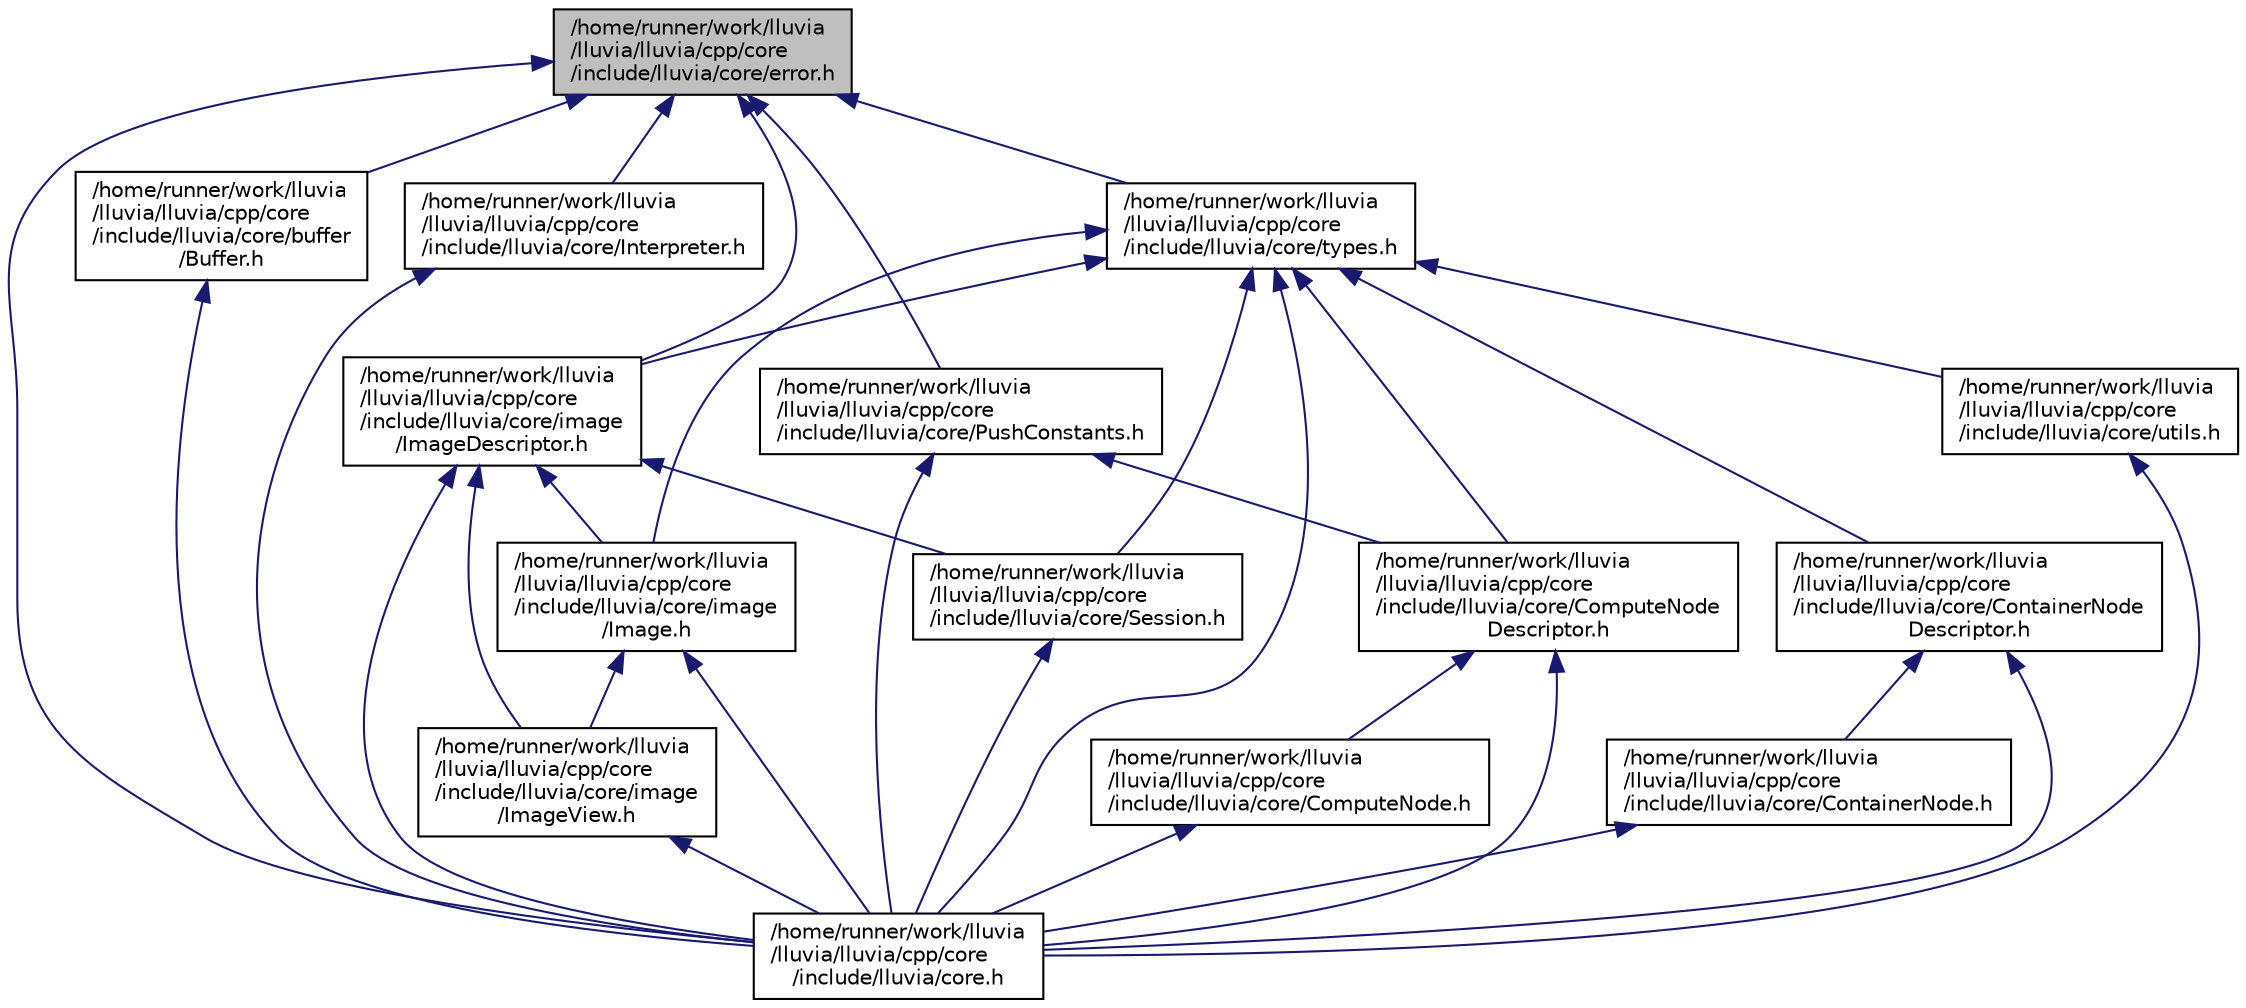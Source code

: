 digraph "/home/runner/work/lluvia/lluvia/lluvia/cpp/core/include/lluvia/core/error.h"
{
 // LATEX_PDF_SIZE
  edge [fontname="Helvetica",fontsize="10",labelfontname="Helvetica",labelfontsize="10"];
  node [fontname="Helvetica",fontsize="10",shape=record];
  Node1 [label="/home/runner/work/lluvia\l/lluvia/lluvia/cpp/core\l/include/lluvia/core/error.h",height=0.2,width=0.4,color="black", fillcolor="grey75", style="filled", fontcolor="black",tooltip="error related classes and methods."];
  Node1 -> Node2 [dir="back",color="midnightblue",fontsize="10",style="solid",fontname="Helvetica"];
  Node2 [label="/home/runner/work/lluvia\l/lluvia/lluvia/cpp/core\l/include/lluvia/core/buffer\l/Buffer.h",height=0.2,width=0.4,color="black", fillcolor="white", style="filled",URL="$d9/d17/Buffer_8h.html",tooltip="Buffer class."];
  Node2 -> Node3 [dir="back",color="midnightblue",fontsize="10",style="solid",fontname="Helvetica"];
  Node3 [label="/home/runner/work/lluvia\l/lluvia/lluvia/cpp/core\l/include/lluvia/core.h",height=0.2,width=0.4,color="black", fillcolor="white", style="filled",URL="$d5/dc4/core_8h.html",tooltip="Lluvia single header for including core classes."];
  Node1 -> Node4 [dir="back",color="midnightblue",fontsize="10",style="solid",fontname="Helvetica"];
  Node4 [label="/home/runner/work/lluvia\l/lluvia/lluvia/cpp/core\l/include/lluvia/core/image\l/ImageDescriptor.h",height=0.2,width=0.4,color="black", fillcolor="white", style="filled",URL="$da/d1f/ImageDescriptor_8h.html",tooltip="ImageDescriptor class and related enumerations."];
  Node4 -> Node5 [dir="back",color="midnightblue",fontsize="10",style="solid",fontname="Helvetica"];
  Node5 [label="/home/runner/work/lluvia\l/lluvia/lluvia/cpp/core\l/include/lluvia/core/image\l/Image.h",height=0.2,width=0.4,color="black", fillcolor="white", style="filled",URL="$d8/d0f/Image_8h.html",tooltip="Image class."];
  Node5 -> Node6 [dir="back",color="midnightblue",fontsize="10",style="solid",fontname="Helvetica"];
  Node6 [label="/home/runner/work/lluvia\l/lluvia/lluvia/cpp/core\l/include/lluvia/core/image\l/ImageView.h",height=0.2,width=0.4,color="black", fillcolor="white", style="filled",URL="$db/dac/ImageView_8h.html",tooltip="ImageView class."];
  Node6 -> Node3 [dir="back",color="midnightblue",fontsize="10",style="solid",fontname="Helvetica"];
  Node5 -> Node3 [dir="back",color="midnightblue",fontsize="10",style="solid",fontname="Helvetica"];
  Node4 -> Node6 [dir="back",color="midnightblue",fontsize="10",style="solid",fontname="Helvetica"];
  Node4 -> Node7 [dir="back",color="midnightblue",fontsize="10",style="solid",fontname="Helvetica"];
  Node7 [label="/home/runner/work/lluvia\l/lluvia/lluvia/cpp/core\l/include/lluvia/core/Session.h",height=0.2,width=0.4,color="black", fillcolor="white", style="filled",URL="$d0/d53/Session_8h.html",tooltip="Session class."];
  Node7 -> Node3 [dir="back",color="midnightblue",fontsize="10",style="solid",fontname="Helvetica"];
  Node4 -> Node3 [dir="back",color="midnightblue",fontsize="10",style="solid",fontname="Helvetica"];
  Node1 -> Node8 [dir="back",color="midnightblue",fontsize="10",style="solid",fontname="Helvetica"];
  Node8 [label="/home/runner/work/lluvia\l/lluvia/lluvia/cpp/core\l/include/lluvia/core/Interpreter.h",height=0.2,width=0.4,color="black", fillcolor="white", style="filled",URL="$d6/d9b/Interpreter_8h.html",tooltip="Interpreter class."];
  Node8 -> Node3 [dir="back",color="midnightblue",fontsize="10",style="solid",fontname="Helvetica"];
  Node1 -> Node9 [dir="back",color="midnightblue",fontsize="10",style="solid",fontname="Helvetica"];
  Node9 [label="/home/runner/work/lluvia\l/lluvia/lluvia/cpp/core\l/include/lluvia/core/PushConstants.h",height=0.2,width=0.4,color="black", fillcolor="white", style="filled",URL="$d0/dce/PushConstants_8h.html",tooltip="PushConstants class."];
  Node9 -> Node10 [dir="back",color="midnightblue",fontsize="10",style="solid",fontname="Helvetica"];
  Node10 [label="/home/runner/work/lluvia\l/lluvia/lluvia/cpp/core\l/include/lluvia/core/ComputeNode\lDescriptor.h",height=0.2,width=0.4,color="black", fillcolor="white", style="filled",URL="$d1/dab/ComputeNodeDescriptor_8h.html",tooltip="ComputeNodeDescriptor class."];
  Node10 -> Node11 [dir="back",color="midnightblue",fontsize="10",style="solid",fontname="Helvetica"];
  Node11 [label="/home/runner/work/lluvia\l/lluvia/lluvia/cpp/core\l/include/lluvia/core/ComputeNode.h",height=0.2,width=0.4,color="black", fillcolor="white", style="filled",URL="$dd/dbf/ComputeNode_8h.html",tooltip="ComputeNode class."];
  Node11 -> Node3 [dir="back",color="midnightblue",fontsize="10",style="solid",fontname="Helvetica"];
  Node10 -> Node3 [dir="back",color="midnightblue",fontsize="10",style="solid",fontname="Helvetica"];
  Node9 -> Node3 [dir="back",color="midnightblue",fontsize="10",style="solid",fontname="Helvetica"];
  Node1 -> Node12 [dir="back",color="midnightblue",fontsize="10",style="solid",fontname="Helvetica"];
  Node12 [label="/home/runner/work/lluvia\l/lluvia/lluvia/cpp/core\l/include/lluvia/core/types.h",height=0.2,width=0.4,color="black", fillcolor="white", style="filled",URL="$d9/d49/types_8h.html",tooltip="Common types."];
  Node12 -> Node10 [dir="back",color="midnightblue",fontsize="10",style="solid",fontname="Helvetica"];
  Node12 -> Node13 [dir="back",color="midnightblue",fontsize="10",style="solid",fontname="Helvetica"];
  Node13 [label="/home/runner/work/lluvia\l/lluvia/lluvia/cpp/core\l/include/lluvia/core/ContainerNode\lDescriptor.h",height=0.2,width=0.4,color="black", fillcolor="white", style="filled",URL="$d1/d55/ContainerNodeDescriptor_8h.html",tooltip="ContainerNodeDescriptor class."];
  Node13 -> Node14 [dir="back",color="midnightblue",fontsize="10",style="solid",fontname="Helvetica"];
  Node14 [label="/home/runner/work/lluvia\l/lluvia/lluvia/cpp/core\l/include/lluvia/core/ContainerNode.h",height=0.2,width=0.4,color="black", fillcolor="white", style="filled",URL="$d6/d6c/ContainerNode_8h.html",tooltip=" "];
  Node14 -> Node3 [dir="back",color="midnightblue",fontsize="10",style="solid",fontname="Helvetica"];
  Node13 -> Node3 [dir="back",color="midnightblue",fontsize="10",style="solid",fontname="Helvetica"];
  Node12 -> Node5 [dir="back",color="midnightblue",fontsize="10",style="solid",fontname="Helvetica"];
  Node12 -> Node4 [dir="back",color="midnightblue",fontsize="10",style="solid",fontname="Helvetica"];
  Node12 -> Node7 [dir="back",color="midnightblue",fontsize="10",style="solid",fontname="Helvetica"];
  Node12 -> Node15 [dir="back",color="midnightblue",fontsize="10",style="solid",fontname="Helvetica"];
  Node15 [label="/home/runner/work/lluvia\l/lluvia/lluvia/cpp/core\l/include/lluvia/core/utils.h",height=0.2,width=0.4,color="black", fillcolor="white", style="filled",URL="$d5/d60/utils_8h.html",tooltip="utility functions."];
  Node15 -> Node3 [dir="back",color="midnightblue",fontsize="10",style="solid",fontname="Helvetica"];
  Node12 -> Node3 [dir="back",color="midnightblue",fontsize="10",style="solid",fontname="Helvetica"];
  Node1 -> Node3 [dir="back",color="midnightblue",fontsize="10",style="solid",fontname="Helvetica"];
}
